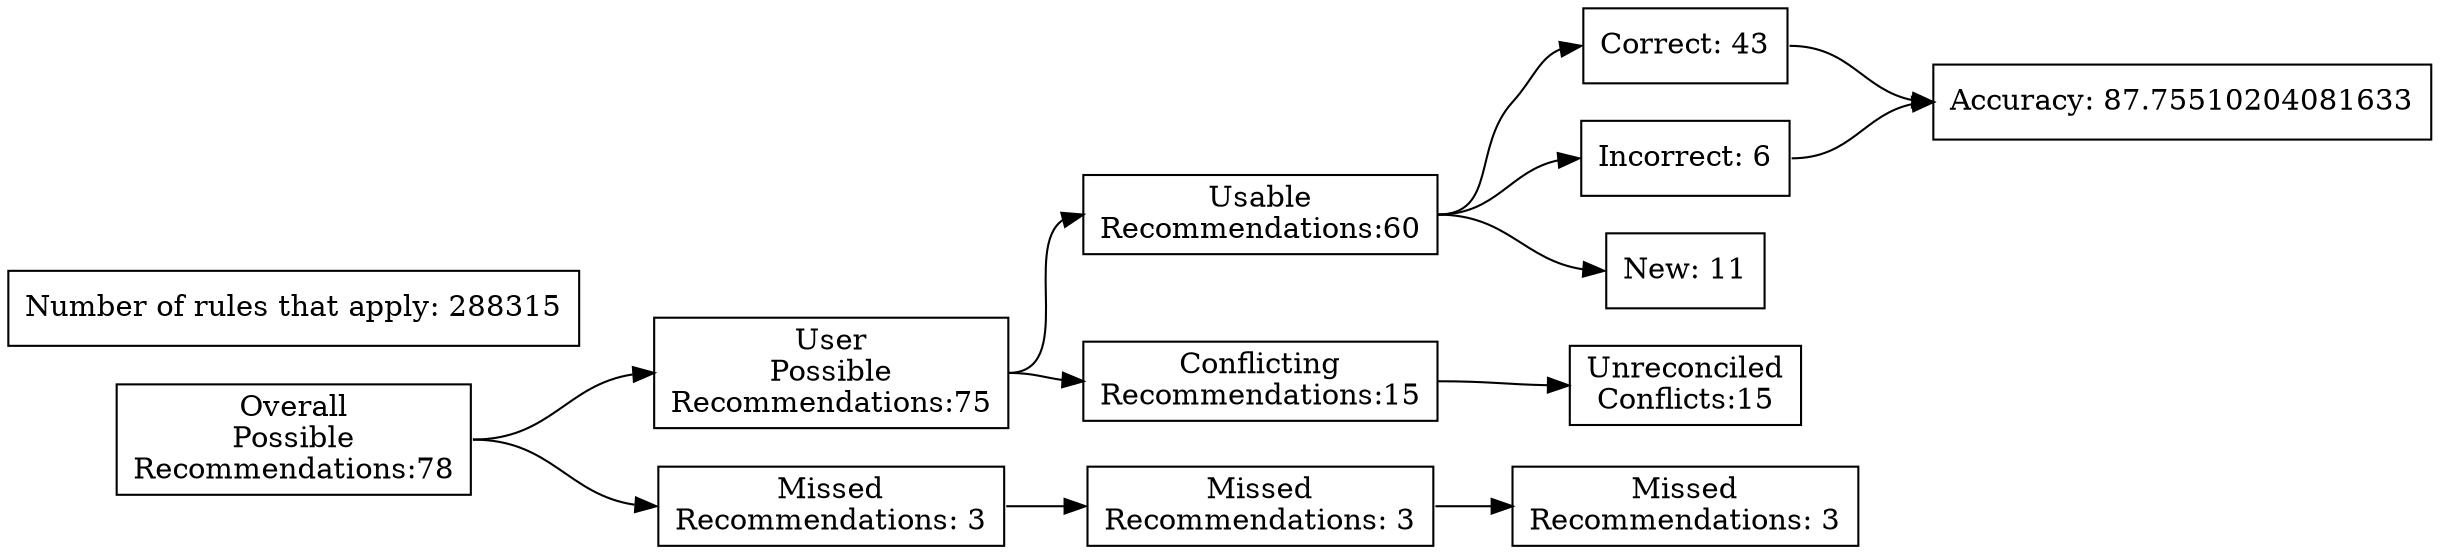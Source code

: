 digraph {
	graph [rankdir=LR]
	node [pos=r shape=box]
	edge [headport=w tailport=e]
		A [label="Overall
Possible
Recommendations:78"]
		B [label="User
Possible
Recommendations:75"]
		C [label="Missed
Recommendations: 3"]
		D [label="Usable
Recommendations:60"]
		E [label="Conflicting
Recommendations:15"]
		J [label="Missed
Recommendations: 3"]
		M [label="Unreconciled
Conflicts:15"]
		F [label="Correct: 43"]
		G [label="Incorrect: 6"]
		H [label="New: 11"]
		K [label="Missed
Recommendations: 3"]
		I [label="Accuracy: 87.75510204081633"]
		l [label="Number of rules that apply: 288315"]
			A -> B
			A -> C
			B -> D
			B -> E
			D -> F
			D -> G
			D -> H
			F -> I
			G -> I
			C -> J
			J -> K
			E -> M
}
